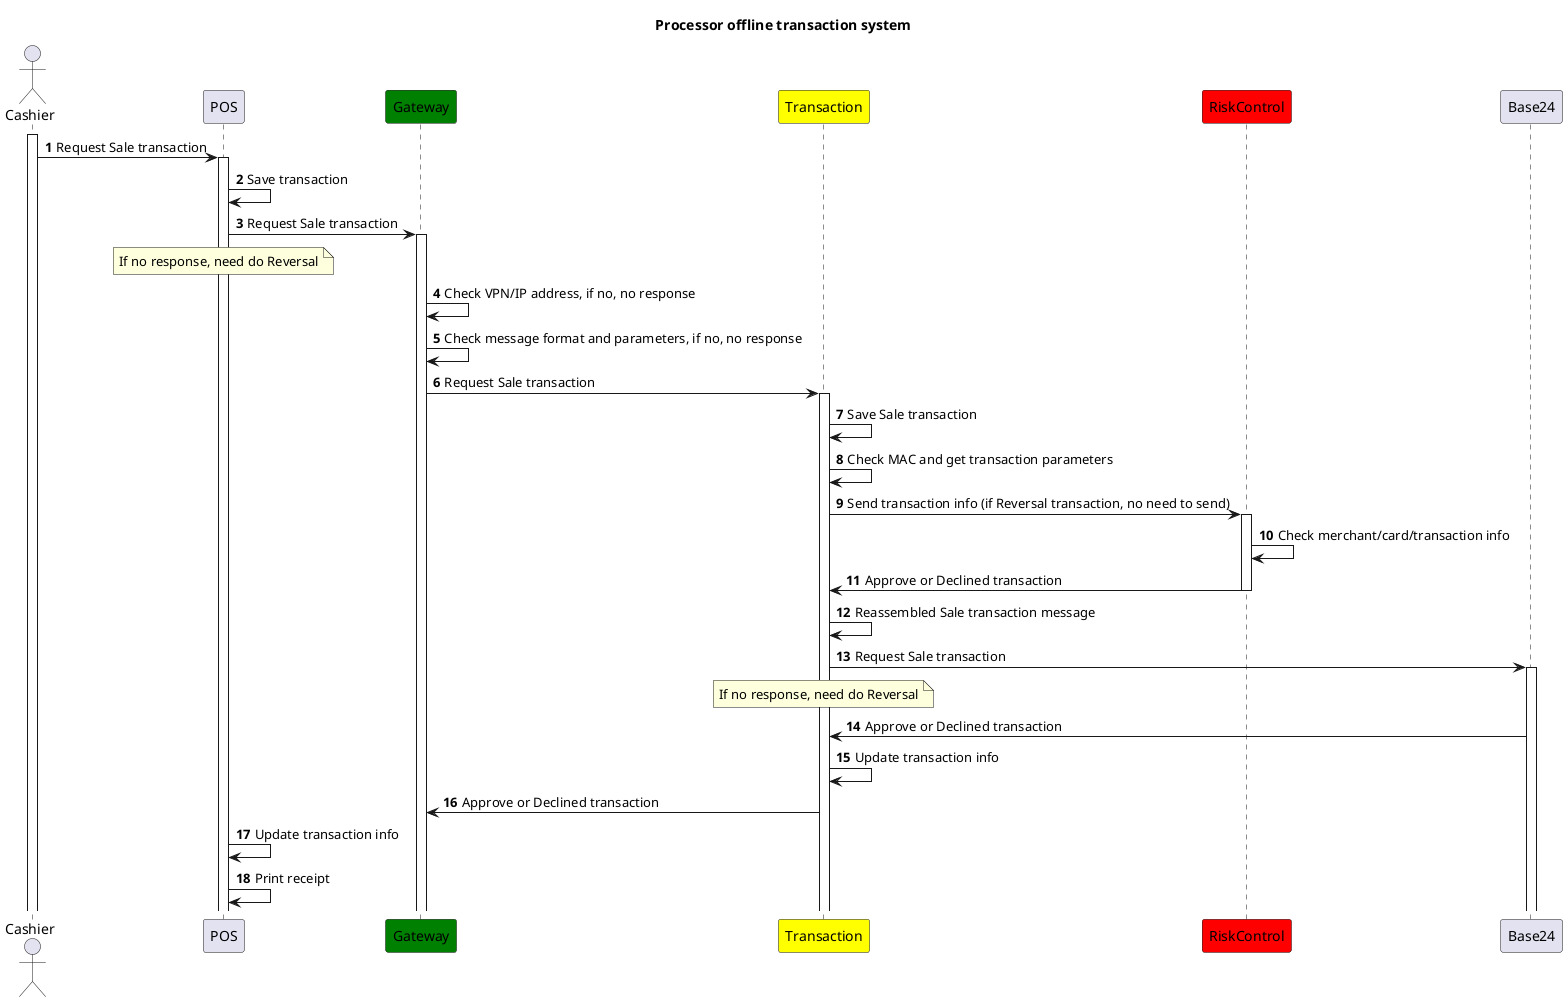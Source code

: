 @startuml

title Processor offline transaction system

actor Cashier

participant POS

participant Gateway #Green

participant Transaction #Yellow

participant RiskControl #RED

participant Base24

autonumber

activate Cashier

Cashier -> POS: Request Sale transaction

activate POS

POS -> POS: Save transaction

POS -> Gateway: Request Sale transaction

note over POS: If no response, need do Reversal

activate Gateway

Gateway -> Gateway: Check VPN/IP address, if no, no response

Gateway -> Gateway: Check message format and parameters, if no, no response

Gateway -> Transaction: Request Sale transaction

activate Transaction

Transaction -> Transaction: Save Sale transaction

Transaction -> Transaction: Check MAC and get transaction parameters

Transaction -> RiskControl: Send transaction info (if Reversal transaction, no need to send)

activate RiskControl

RiskControl -> RiskControl: Check merchant/card/transaction info

RiskControl -> Transaction: Approve or Declined transaction

deactivate RiskControl

Transaction -> Transaction: Reassembled Sale transaction message

Transaction -> Base24: Request Sale transaction

note over Transaction: If no response, need do Reversal

activate Base24

Base24 -> Transaction: Approve or Declined transaction

Transaction -> Transaction: Update transaction info

Transaction -> Gateway: Approve or Declined transaction

POS -> POS: Update transaction info

POS -> POS: Print receipt
